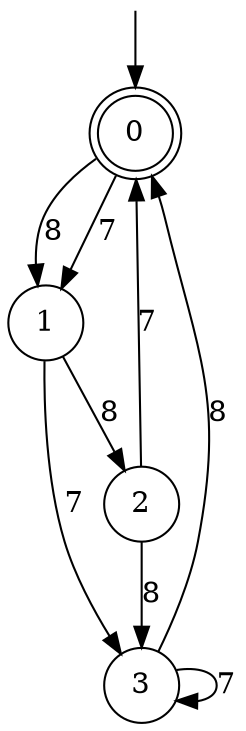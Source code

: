 digraph g {

	s0 [shape="doublecircle" label="0"];
	s1 [shape="circle" label="1"];
	s2 [shape="circle" label="2"];
	s3 [shape="circle" label="3"];
	s0 -> s1 [label="8"];
	s0 -> s1 [label="7"];
	s1 -> s2 [label="8"];
	s1 -> s3 [label="7"];
	s2 -> s3 [label="8"];
	s2 -> s0 [label="7"];
	s3 -> s0 [label="8"];
	s3 -> s3 [label="7"];

__start0 [label="" shape="none" width="0" height="0"];
__start0 -> s0;

}
